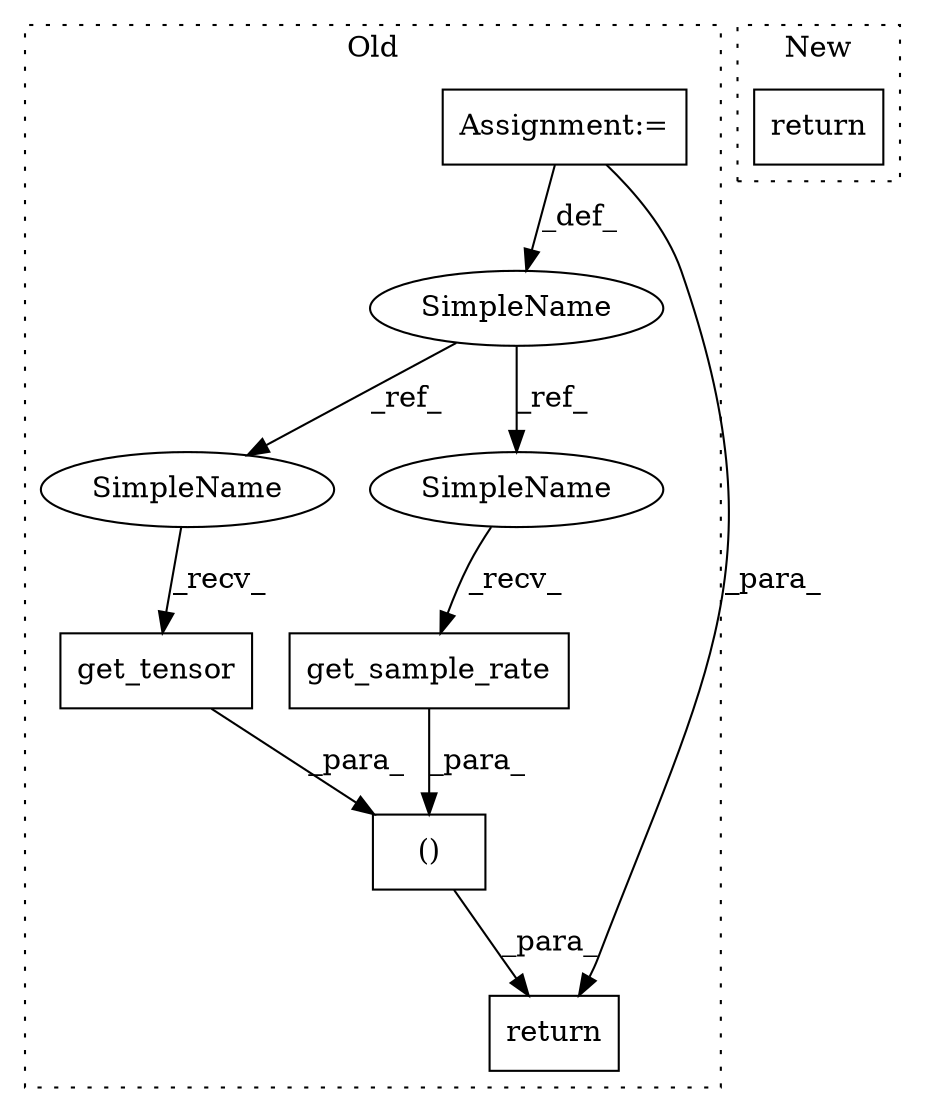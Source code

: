 digraph G {
subgraph cluster0 {
1 [label="get_tensor" a="32" s="1827" l="12" shape="box"];
3 [label="()" a="106" s="1820" l="56" shape="box"];
4 [label="get_sample_rate" a="32" s="1859" l="17" shape="box"];
5 [label="SimpleName" a="42" s="1686" l="6" shape="ellipse"];
6 [label="Assignment:=" a="7" s="1692" l="1" shape="box"];
7 [label="return" a="41" s="1808" l="12" shape="box"];
8 [label="SimpleName" a="42" s="1820" l="6" shape="ellipse"];
9 [label="SimpleName" a="42" s="1852" l="6" shape="ellipse"];
label = "Old";
style="dotted";
}
subgraph cluster1 {
2 [label="return" a="41" s="1513" l="7" shape="box"];
label = "New";
style="dotted";
}
1 -> 3 [label="_para_"];
3 -> 7 [label="_para_"];
4 -> 3 [label="_para_"];
5 -> 9 [label="_ref_"];
5 -> 8 [label="_ref_"];
6 -> 5 [label="_def_"];
6 -> 7 [label="_para_"];
8 -> 1 [label="_recv_"];
9 -> 4 [label="_recv_"];
}